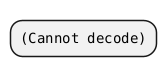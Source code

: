 @startmindmap
* <img:images/Flag_Map_of_The_World_(dependent_territories_and_unrecognized_countries_included).png>
@endmindmap
